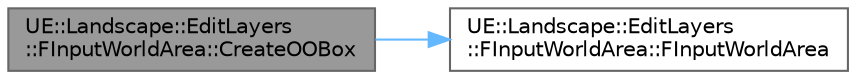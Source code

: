 digraph "UE::Landscape::EditLayers::FInputWorldArea::CreateOOBox"
{
 // INTERACTIVE_SVG=YES
 // LATEX_PDF_SIZE
  bgcolor="transparent";
  edge [fontname=Helvetica,fontsize=10,labelfontname=Helvetica,labelfontsize=10];
  node [fontname=Helvetica,fontsize=10,shape=box,height=0.2,width=0.4];
  rankdir="LR";
  Node1 [id="Node000001",label="UE::Landscape::EditLayers\l::FInputWorldArea::CreateOOBox",height=0.2,width=0.4,color="gray40", fillcolor="grey60", style="filled", fontcolor="black",tooltip=" "];
  Node1 -> Node2 [id="edge1_Node000001_Node000002",color="steelblue1",style="solid",tooltip=" "];
  Node2 [id="Node000002",label="UE::Landscape::EditLayers\l::FInputWorldArea::FInputWorldArea",height=0.2,width=0.4,color="grey40", fillcolor="white", style="filled",URL="$d6/dc8/classUE_1_1Landscape_1_1EditLayers_1_1FInputWorldArea.html#ab8d1fca64ef68577c2c0141b9cd62bc0",tooltip=" "];
}
